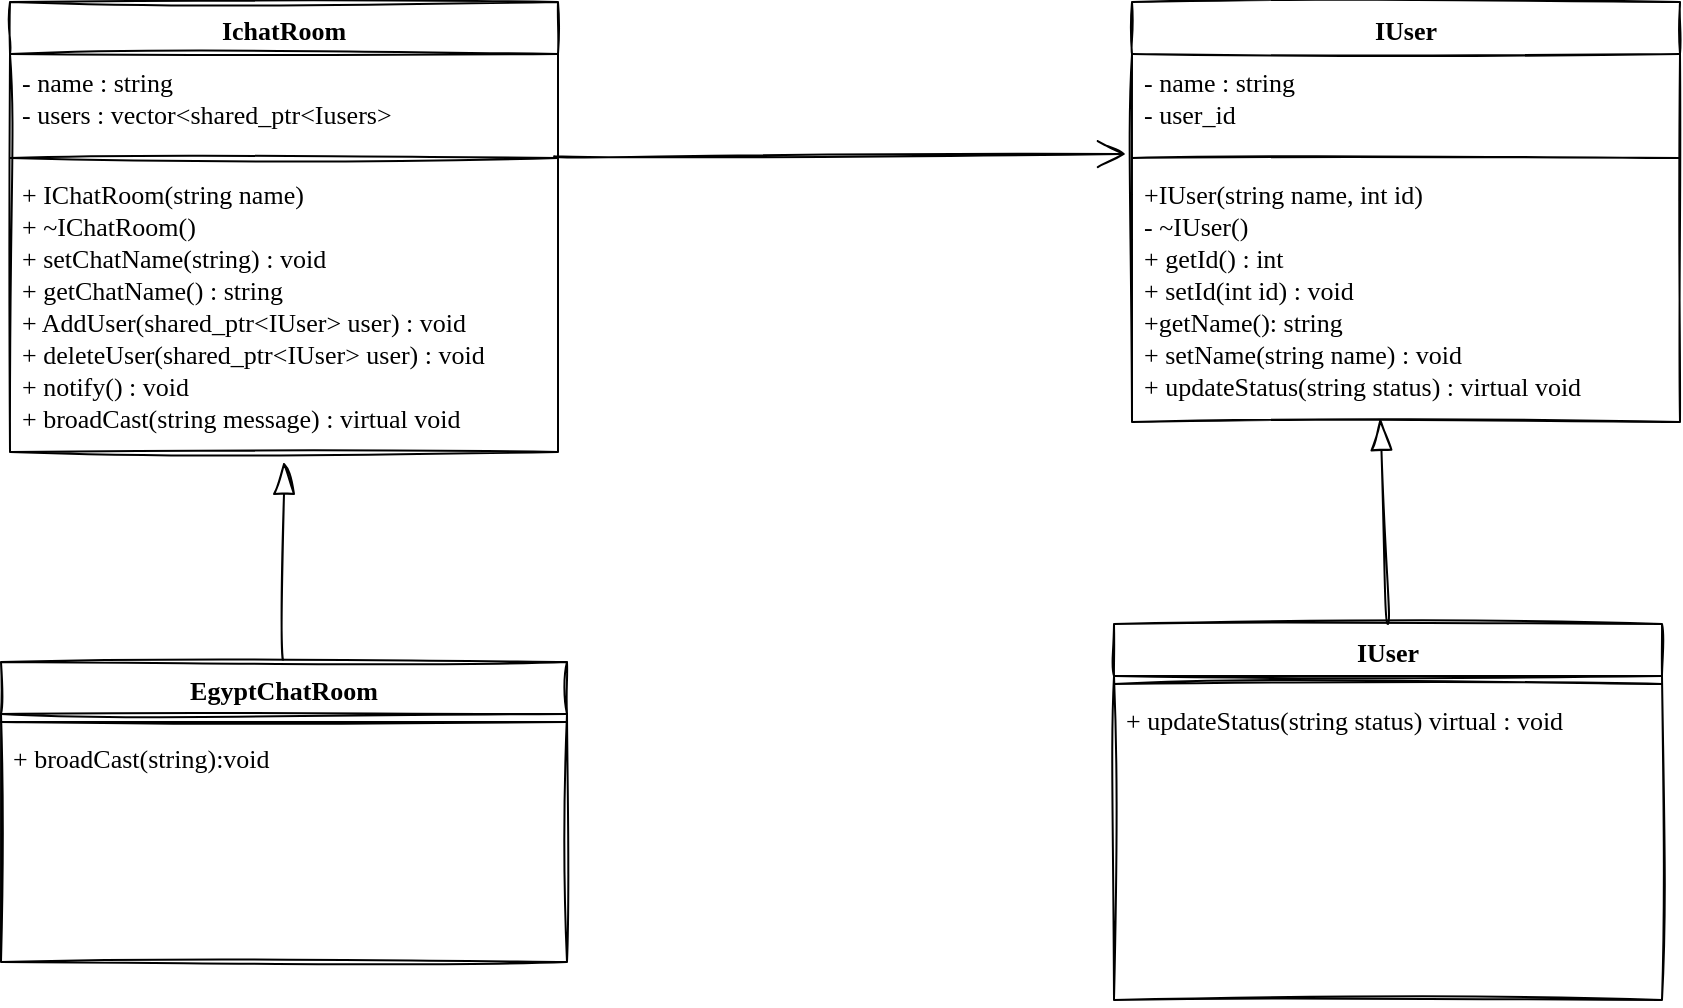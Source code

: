 <mxfile>
    <diagram id="rOvHu5e8Tc0cGev-NE6H" name="Page-1">
        <mxGraphModel dx="1358" dy="1044" grid="0" gridSize="10" guides="1" tooltips="1" connect="1" arrows="1" fold="1" page="0" pageScale="1" pageWidth="850" pageHeight="1100" math="0" shadow="0">
            <root>
                <mxCell id="0"/>
                <mxCell id="1" parent="0"/>
                <mxCell id="2" value="IchatRoom" style="swimlane;fontStyle=1;align=center;verticalAlign=top;childLayout=stackLayout;horizontal=1;startSize=26;horizontalStack=0;resizeParent=1;resizeParentMax=0;resizeLast=0;collapsible=1;marginBottom=0;sketch=1;hachureGap=4;fontFamily=Tahoma;fontSize=13;" parent="1" vertex="1">
                    <mxGeometry x="-198" y="148" width="274" height="225" as="geometry"/>
                </mxCell>
                <mxCell id="3" value="- name : string&#10;- users : vector&lt;shared_ptr&lt;Iusers&gt;" style="text;strokeColor=none;fillColor=none;align=left;verticalAlign=top;spacingLeft=4;spacingRight=4;overflow=hidden;rotatable=0;points=[[0,0.5],[1,0.5]];portConstraint=eastwest;sketch=1;hachureGap=4;fontFamily=Tahoma;fontSize=13;" parent="2" vertex="1">
                    <mxGeometry y="26" width="274" height="48" as="geometry"/>
                </mxCell>
                <mxCell id="4" value="" style="line;strokeWidth=1;fillColor=none;align=left;verticalAlign=middle;spacingTop=-1;spacingLeft=3;spacingRight=3;rotatable=0;labelPosition=right;points=[];portConstraint=eastwest;sketch=1;hachureGap=4;fontFamily=Architects Daughter;fontSource=https%3A%2F%2Ffonts.googleapis.com%2Fcss%3Ffamily%3DArchitects%2BDaughter;fontSize=20;" parent="2" vertex="1">
                    <mxGeometry y="74" width="274" height="8" as="geometry"/>
                </mxCell>
                <mxCell id="5" value="+ IChatRoom(string name)&#10;+ ~IChatRoom()&#10;+ setChatName(string) : void&#10;+ getChatName() : string&#10;+ AddUser(shared_ptr&lt;IUser&gt; user) : void&#10;+ deleteUser(shared_ptr&lt;IUser&gt; user) : void&#10;+ notify() : void&#10;+ broadCast(string message) : virtual void" style="text;strokeColor=none;fillColor=none;align=left;verticalAlign=top;spacingLeft=4;spacingRight=4;overflow=hidden;rotatable=0;points=[[0,0.5],[1,0.5]];portConstraint=eastwest;sketch=1;hachureGap=4;fontFamily=Tahoma;fontSize=13;" parent="2" vertex="1">
                    <mxGeometry y="82" width="274" height="143" as="geometry"/>
                </mxCell>
                <mxCell id="10" style="edgeStyle=none;curved=1;rounded=0;sketch=1;hachureGap=4;orthogonalLoop=1;jettySize=auto;html=1;entryX=0.5;entryY=1.034;entryDx=0;entryDy=0;entryPerimeter=0;fontFamily=Tahoma;fontSize=13;endArrow=blockThin;startSize=14;endSize=14;sourcePerimeterSpacing=8;targetPerimeterSpacing=8;endFill=0;exitX=0.5;exitY=0;exitDx=0;exitDy=0;" parent="1" source="6" target="5" edge="1">
                    <mxGeometry relative="1" as="geometry"/>
                </mxCell>
                <mxCell id="6" value="EgyptChatRoom" style="swimlane;fontStyle=1;align=center;verticalAlign=top;childLayout=stackLayout;horizontal=1;startSize=26;horizontalStack=0;resizeParent=1;resizeParentMax=0;resizeLast=0;collapsible=1;marginBottom=0;sketch=1;hachureGap=4;fontFamily=Tahoma;fontSize=13;" parent="1" vertex="1">
                    <mxGeometry x="-202.5" y="478" width="283" height="150" as="geometry"/>
                </mxCell>
                <mxCell id="8" value="" style="line;strokeWidth=1;fillColor=none;align=left;verticalAlign=middle;spacingTop=-1;spacingLeft=3;spacingRight=3;rotatable=0;labelPosition=right;points=[];portConstraint=eastwest;sketch=1;hachureGap=4;fontFamily=Architects Daughter;fontSource=https%3A%2F%2Ffonts.googleapis.com%2Fcss%3Ffamily%3DArchitects%2BDaughter;fontSize=20;" parent="6" vertex="1">
                    <mxGeometry y="26" width="283" height="8" as="geometry"/>
                </mxCell>
                <mxCell id="9" value="+ broadCast(string):void&#10;" style="text;strokeColor=none;fillColor=none;align=left;verticalAlign=top;spacingLeft=4;spacingRight=4;overflow=hidden;rotatable=0;points=[[0,0.5],[1,0.5]];portConstraint=eastwest;sketch=1;hachureGap=4;fontFamily=Tahoma;fontSize=13;" parent="6" vertex="1">
                    <mxGeometry y="34" width="283" height="116" as="geometry"/>
                </mxCell>
                <mxCell id="12" value="IUser" style="swimlane;fontStyle=1;align=center;verticalAlign=top;childLayout=stackLayout;horizontal=1;startSize=26;horizontalStack=0;resizeParent=1;resizeParentMax=0;resizeLast=0;collapsible=1;marginBottom=0;sketch=1;hachureGap=4;fontFamily=Tahoma;fontSize=13;" parent="1" vertex="1">
                    <mxGeometry x="363" y="148" width="274" height="210" as="geometry"/>
                </mxCell>
                <mxCell id="13" value="- name : string&#10;- user_id" style="text;strokeColor=none;fillColor=none;align=left;verticalAlign=top;spacingLeft=4;spacingRight=4;overflow=hidden;rotatable=0;points=[[0,0.5],[1,0.5]];portConstraint=eastwest;sketch=1;hachureGap=4;fontFamily=Tahoma;fontSize=13;" parent="12" vertex="1">
                    <mxGeometry y="26" width="274" height="48" as="geometry"/>
                </mxCell>
                <mxCell id="14" value="" style="line;strokeWidth=1;fillColor=none;align=left;verticalAlign=middle;spacingTop=-1;spacingLeft=3;spacingRight=3;rotatable=0;labelPosition=right;points=[];portConstraint=eastwest;sketch=1;hachureGap=4;fontFamily=Architects Daughter;fontSource=https%3A%2F%2Ffonts.googleapis.com%2Fcss%3Ffamily%3DArchitects%2BDaughter;fontSize=20;" parent="12" vertex="1">
                    <mxGeometry y="74" width="274" height="8" as="geometry"/>
                </mxCell>
                <mxCell id="15" value="+IUser(string name, int id)&#10;- ~IUser()&#10;+ getId() : int&#10;+ setId(int id) : void&#10;+getName(): string&#10;+ setName(string name) : void&#10;+ updateStatus(string status) : virtual void&#10;" style="text;strokeColor=none;fillColor=none;align=left;verticalAlign=top;spacingLeft=4;spacingRight=4;overflow=hidden;rotatable=0;points=[[0,0.5],[1,0.5]];portConstraint=eastwest;sketch=1;hachureGap=4;fontFamily=Tahoma;fontSize=13;" parent="12" vertex="1">
                    <mxGeometry y="82" width="274" height="128" as="geometry"/>
                </mxCell>
                <mxCell id="21" style="edgeStyle=none;curved=1;rounded=0;sketch=1;hachureGap=4;orthogonalLoop=1;jettySize=auto;html=1;exitX=0.5;exitY=0;exitDx=0;exitDy=0;entryX=0.453;entryY=0.984;entryDx=0;entryDy=0;entryPerimeter=0;fontFamily=Architects Daughter;fontSource=https%3A%2F%2Ffonts.googleapis.com%2Fcss%3Ffamily%3DArchitects%2BDaughter;fontSize=16;endArrow=blockThin;startSize=14;endSize=14;sourcePerimeterSpacing=8;targetPerimeterSpacing=8;endFill=0;" parent="1" source="16" target="15" edge="1">
                    <mxGeometry relative="1" as="geometry"/>
                </mxCell>
                <mxCell id="16" value="IUser" style="swimlane;fontStyle=1;align=center;verticalAlign=top;childLayout=stackLayout;horizontal=1;startSize=26;horizontalStack=0;resizeParent=1;resizeParentMax=0;resizeLast=0;collapsible=1;marginBottom=0;sketch=1;hachureGap=4;fontFamily=Tahoma;fontSize=13;" parent="1" vertex="1">
                    <mxGeometry x="354" y="459" width="274" height="188" as="geometry"/>
                </mxCell>
                <mxCell id="18" value="" style="line;strokeWidth=1;fillColor=none;align=left;verticalAlign=middle;spacingTop=-1;spacingLeft=3;spacingRight=3;rotatable=0;labelPosition=right;points=[];portConstraint=eastwest;sketch=1;hachureGap=4;fontFamily=Architects Daughter;fontSource=https%3A%2F%2Ffonts.googleapis.com%2Fcss%3Ffamily%3DArchitects%2BDaughter;fontSize=20;" parent="16" vertex="1">
                    <mxGeometry y="26" width="274" height="8" as="geometry"/>
                </mxCell>
                <mxCell id="19" value="+ updateStatus(string status) virtual : void&#10;" style="text;strokeColor=none;fillColor=none;align=left;verticalAlign=top;spacingLeft=4;spacingRight=4;overflow=hidden;rotatable=0;points=[[0,0.5],[1,0.5]];portConstraint=eastwest;sketch=1;hachureGap=4;fontFamily=Tahoma;fontSize=13;" parent="16" vertex="1">
                    <mxGeometry y="34" width="274" height="154" as="geometry"/>
                </mxCell>
                <mxCell id="20" value="" style="endArrow=open;endFill=1;endSize=12;html=1;rounded=0;sketch=1;hachureGap=4;fontFamily=Architects Daughter;fontSource=https%3A%2F%2Ffonts.googleapis.com%2Fcss%3Ffamily%3DArchitects%2BDaughter;fontSize=16;sourcePerimeterSpacing=8;targetPerimeterSpacing=8;curved=1;exitX=0.993;exitY=-0.034;exitDx=0;exitDy=0;exitPerimeter=0;entryX=-0.011;entryY=-0.047;entryDx=0;entryDy=0;entryPerimeter=0;" parent="1" source="5" target="15" edge="1">
                    <mxGeometry width="160" relative="1" as="geometry">
                        <mxPoint x="320" y="486" as="sourcePoint"/>
                        <mxPoint x="480" y="486" as="targetPoint"/>
                    </mxGeometry>
                </mxCell>
            </root>
        </mxGraphModel>
    </diagram>
</mxfile>